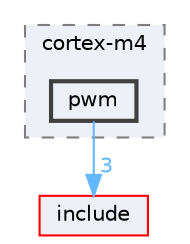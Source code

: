 digraph "src/core/cortex-m4/pwm"
{
 // LATEX_PDF_SIZE
  bgcolor="transparent";
  edge [fontname=Helvetica,fontsize=10,labelfontname=Helvetica,labelfontsize=10];
  node [fontname=Helvetica,fontsize=10,shape=box,height=0.2,width=0.4];
  compound=true
  subgraph clusterdir_6e0b798f34a9a9150d221adf4a9fea13 {
    graph [ bgcolor="#edf0f7", pencolor="grey50", label="cortex-m4", fontname=Helvetica,fontsize=10 style="filled,dashed", URL="dir_6e0b798f34a9a9150d221adf4a9fea13.html",tooltip=""]
  dir_d42cc3c75c4fa7987640827d7304972f [label="pwm", fillcolor="#edf0f7", color="grey25", style="filled,bold", URL="dir_d42cc3c75c4fa7987640827d7304972f.html",tooltip=""];
  }
  dir_d44c64559bbebec7f509842c48db8b23 [label="include", fillcolor="#edf0f7", color="red", style="filled", URL="dir_d44c64559bbebec7f509842c48db8b23.html",tooltip=""];
  dir_d42cc3c75c4fa7987640827d7304972f->dir_d44c64559bbebec7f509842c48db8b23 [headlabel="3", labeldistance=1.5 headhref="dir_000019_000017.html" href="dir_000019_000017.html" color="steelblue1" fontcolor="steelblue1"];
}
